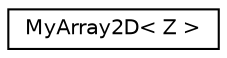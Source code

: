 digraph "Graphical Class Hierarchy"
{
  edge [fontname="Helvetica",fontsize="10",labelfontname="Helvetica",labelfontsize="10"];
  node [fontname="Helvetica",fontsize="10",shape=record];
  rankdir="LR";
  Node0 [label="MyArray2D\< Z \>",height=0.2,width=0.4,color="black", fillcolor="white", style="filled",URL="$classMyArray2D.html"];
}
